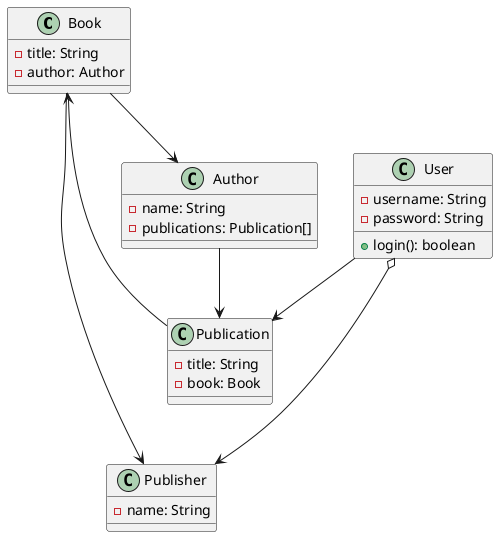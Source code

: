 @startuml
class Book {
    - title: String
    - author: Author
}

class Author {
    - name: String
    - publications: Publication[]
}

class Publisher {
    - name: String
}

class Publication {
    - title: String
    - book: Book
}

class User {
    - username: String
    - password: String
    + login(): boolean
}

Book --> Author
Author --> Publication
Publication --> Book

User o---> Publisher
User --> Publication
Book --> Publisher

@enduml
